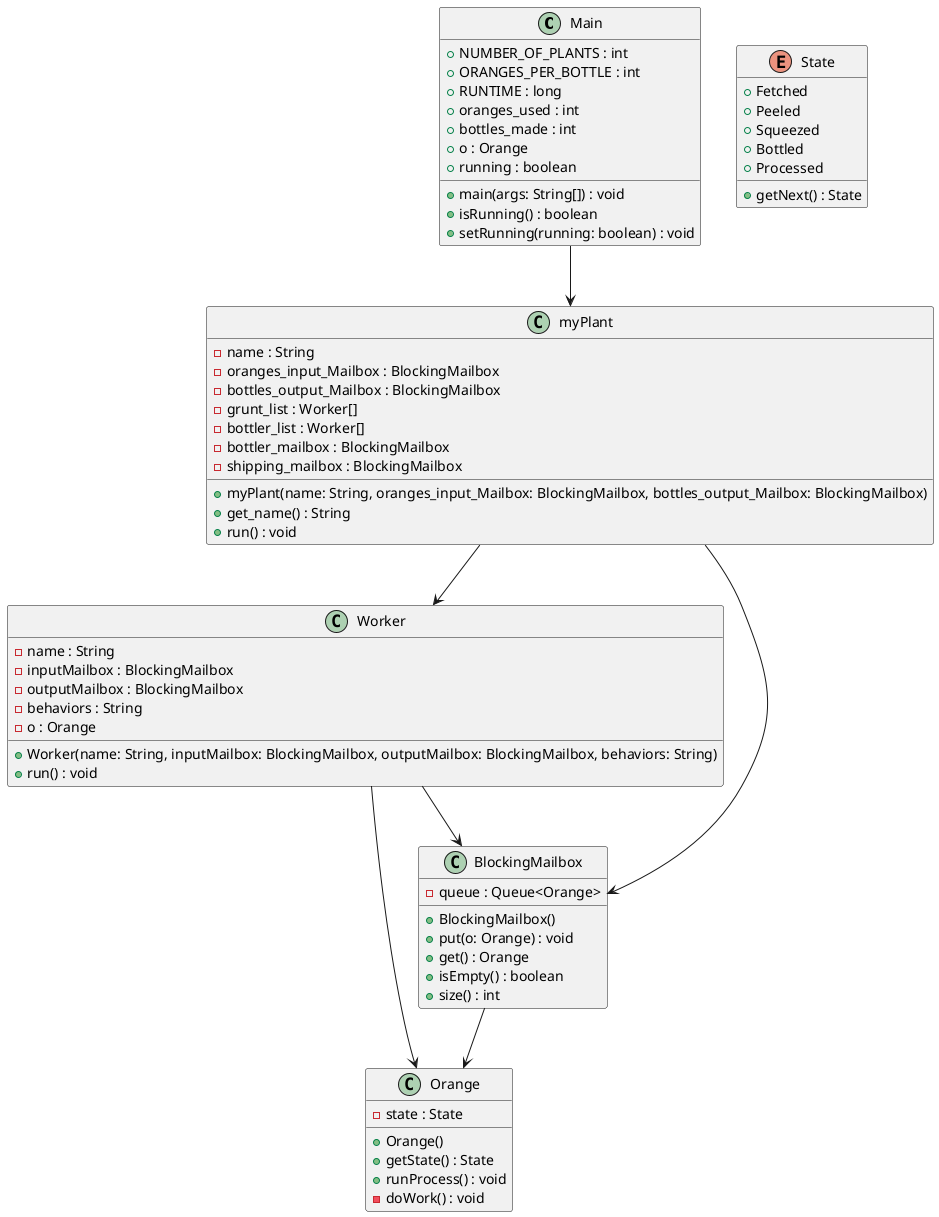 @startuml factory_diagram

class Main {
    +NUMBER_OF_PLANTS : int
    +ORANGES_PER_BOTTLE : int
    +RUNTIME : long
    +oranges_used : int
    +bottles_made : int
    +o : Orange
    +running : boolean
    +main(args: String[]) : void
    +isRunning() : boolean
    +setRunning(running: boolean) : void
}

class myPlant {
    -name : String
    -oranges_input_Mailbox : BlockingMailbox
    -bottles_output_Mailbox : BlockingMailbox
    -grunt_list : Worker[]
    -bottler_list : Worker[]
    -bottler_mailbox : BlockingMailbox
    -shipping_mailbox : BlockingMailbox
    +myPlant(name: String, oranges_input_Mailbox: BlockingMailbox, bottles_output_Mailbox: BlockingMailbox)
    +get_name() : String
    +run() : void
}

class Worker {
    -name : String
    -inputMailbox : BlockingMailbox
    -outputMailbox : BlockingMailbox
    -behaviors : String
    -o : Orange
    +Worker(name: String, inputMailbox: BlockingMailbox, outputMailbox: BlockingMailbox, behaviors: String)
    +run() : void
}

class Orange {
    -state : State
    +Orange()
    +getState() : State
    +runProcess() : void
    -doWork() : void
}

enum State {
    +Fetched
    +Peeled
    +Squeezed
    +Bottled
    +Processed
    +getNext() : State  
}

class BlockingMailbox {
    -queue : Queue<Orange>
    +BlockingMailbox()
    +put(o: Orange) : void
    +get() : Orange
    +isEmpty() : boolean
    +size() : int
}

Main --> myPlant
myPlant --> Worker
Worker --> Orange
myPlant --> BlockingMailbox
Worker --> BlockingMailbox
BlockingMailbox --> Orange

@enduml